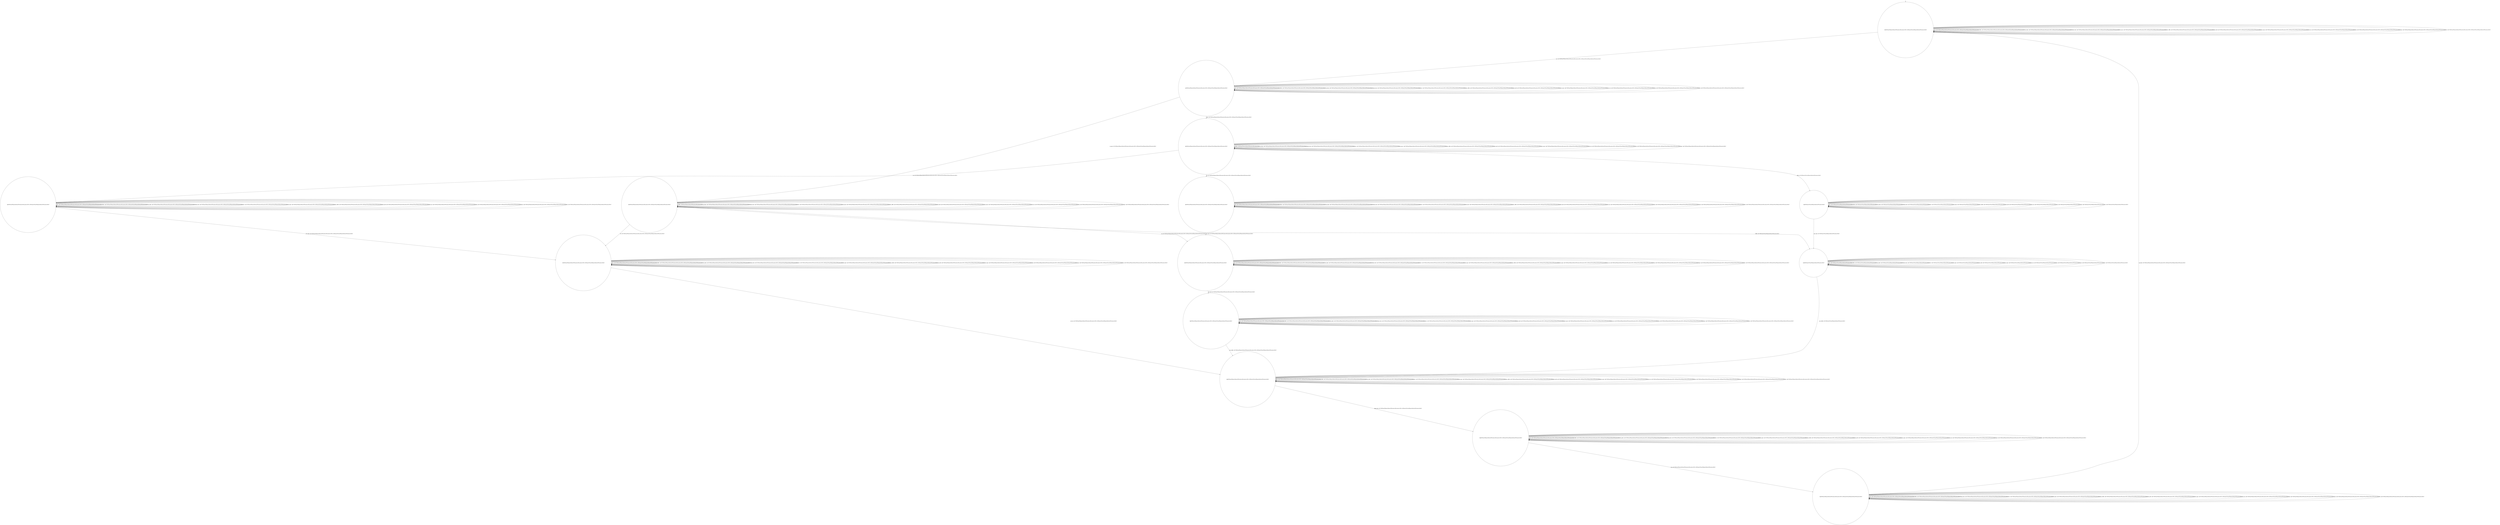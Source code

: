 digraph g {
	edge [lblstyle="above, sloped"];
	s0 [shape="circle" label="0@[((EUR and TEA and CAP and TON and not DOL and not COF) or (EUR and COF and TEA and CAP and TON and not DOL))]"];
	s1 [shape="circle" label="1@[((EUR and TEA and CAP and TON and not DOL and not COF) or (EUR and COF and TEA and CAP and TON and not DOL))]"];
	s2 [shape="circle" label="2@[((EUR and TEA and CAP and TON and not DOL and not COF) or (EUR and COF and TEA and CAP and TON and not DOL))]"];
	s3 [shape="circle" label="3@[((EUR and TEA and CAP and TON and not DOL and not COF) or (EUR and COF and TEA and CAP and TON and not DOL))]"];
	s4 [shape="circle" label="4@[((EUR and TEA and CAP and TON and not DOL and not COF) or (EUR and COF and TEA and CAP and TON and not DOL))]"];
	s5 [shape="circle" label="5@[((EUR and TEA and CAP and TON and not DOL and not COF) or (EUR and COF and TEA and CAP and TON and not DOL))]"];
	s6 [shape="circle" label="6@[((EUR and TEA and CAP and TON and not DOL and not COF) or (EUR and COF and TEA and CAP and TON and not DOL))]"];
	s7 [shape="circle" label="7@[((EUR and TEA and CAP and TON and not DOL and not COF) or (EUR and COF and TEA and CAP and TON and not DOL))]"];
	s8 [shape="circle" label="8@[((EUR and TEA and CAP and TON and not DOL and not COF) or (EUR and COF and TEA and CAP and TON and not DOL))]"];
	s9 [shape="circle" label="9@[((EUR and TEA and CAP and TON and not DOL and not COF) or (EUR and COF and TEA and CAP and TON and not DOL))]"];
	s10 [shape="circle" label="10@[((EUR and TEA and CAP and TON and not DOL and not COF) or (EUR and COF and TEA and CAP and TON and not DOL))]"];
	s11 [shape="circle" label="11@[((EUR and TEA and CAP and TON and not DOL and not COF) or (EUR and COF and TEA and CAP and TON and not DOL))]"];
	s12 [shape="circle" label="12@[((EUR and COF and TEA and CAP and TON and not DOL))]"];
	s13 [shape="circle" label="13@[((EUR and COF and TEA and CAP and TON and not DOL))]"];
	s0 -> s0 [label="cap / nok() [((EUR and TEA and CAP and TON and not DOL and not COF) or (EUR and COF and TEA and CAP and TON and not DOL))]"];
	s0 -> s0 [label="coffee / nok() [((EUR and TEA and CAP and TON and not DOL and not COF) or (EUR and COF and TEA and CAP and TON and not DOL))]"];
	s0 -> s0 [label="cup_taken / nok() [((EUR and TEA and CAP and TON and not DOL and not COF) or (EUR and COF and TEA and CAP and TON and not DOL))]"];
	s0 -> s0 [label="display_done / nok() [((EUR and TEA and CAP and TON and not DOL and not COF) or (EUR and COF and TEA and CAP and TON and not DOL))]"];
	s0 -> s1 [label="euro / ok() [((EUR and TEA and CAP and TON and not DOL and not COF) or (EUR and COF and TEA and CAP and TON and not DOL))]"];
	s0 -> s0 [label="no_sugar / nok() [((EUR and TEA and CAP and TON and not DOL and not COF) or (EUR and COF and TEA and CAP and TON and not DOL))]"];
	s0 -> s0 [label="pour_coffee / nok() [((EUR and TEA and CAP and TON and not DOL and not COF) or (EUR and COF and TEA and CAP and TON and not DOL))]"];
	s0 -> s0 [label="pour_milk / nok() [((EUR and TEA and CAP and TON and not DOL and not COF) or (EUR and COF and TEA and CAP and TON and not DOL))]"];
	s0 -> s0 [label="pour_sugar / nok() [((EUR and TEA and CAP and TON and not DOL and not COF) or (EUR and COF and TEA and CAP and TON and not DOL))]"];
	s0 -> s0 [label="pour_tea / nok() [((EUR and TEA and CAP and TON and not DOL and not COF) or (EUR and COF and TEA and CAP and TON and not DOL))]"];
	s0 -> s0 [label="ring / nok() [((EUR and TEA and CAP and TON and not DOL and not COF) or (EUR and COF and TEA and CAP and TON and not DOL))]"];
	s0 -> s0 [label="sugar / nok() [((EUR and TEA and CAP and TON and not DOL and not COF) or (EUR and COF and TEA and CAP and TON and not DOL))]"];
	s0 -> s0 [label="tea / nok() [((EUR and TEA and CAP and TON and not DOL and not COF) or (EUR and COF and TEA and CAP and TON and not DOL))]"];
	s1 -> s1 [label="cap / nok() [((EUR and TEA and CAP and TON and not DOL and not COF) or (EUR and COF and TEA and CAP and TON and not DOL))]"];
	s1 -> s1 [label="coffee / nok() [((EUR and TEA and CAP and TON and not DOL and not COF) or (EUR and COF and TEA and CAP and TON and not DOL))]"];
	s1 -> s1 [label="cup_taken / nok() [((EUR and TEA and CAP and TON and not DOL and not COF) or (EUR and COF and TEA and CAP and TON and not DOL))]"];
	s1 -> s1 [label="display_done / nok() [((EUR and TEA and CAP and TON and not DOL and not COF) or (EUR and COF and TEA and CAP and TON and not DOL))]"];
	s1 -> s1 [label="euro / nok() [((EUR and TEA and CAP and TON and not DOL and not COF) or (EUR and COF and TEA and CAP and TON and not DOL))]"];
	s1 -> s2 [label="no_sugar / ok() [((EUR and TEA and CAP and TON and not DOL and not COF) or (EUR and COF and TEA and CAP and TON and not DOL))]"];
	s1 -> s1 [label="pour_coffee / nok() [((EUR and TEA and CAP and TON and not DOL and not COF) or (EUR and COF and TEA and CAP and TON and not DOL))]"];
	s1 -> s1 [label="pour_milk / nok() [((EUR and TEA and CAP and TON and not DOL and not COF) or (EUR and COF and TEA and CAP and TON and not DOL))]"];
	s1 -> s1 [label="pour_sugar / nok() [((EUR and TEA and CAP and TON and not DOL and not COF) or (EUR and COF and TEA and CAP and TON and not DOL))]"];
	s1 -> s1 [label="pour_tea / nok() [((EUR and TEA and CAP and TON and not DOL and not COF) or (EUR and COF and TEA and CAP and TON and not DOL))]"];
	s1 -> s1 [label="ring / nok() [((EUR and TEA and CAP and TON and not DOL and not COF) or (EUR and COF and TEA and CAP and TON and not DOL))]"];
	s1 -> s3 [label="sugar / ok() [((EUR and TEA and CAP and TON and not DOL and not COF) or (EUR and COF and TEA and CAP and TON and not DOL))]"];
	s1 -> s1 [label="tea / nok() [((EUR and TEA and CAP and TON and not DOL and not COF) or (EUR and COF and TEA and CAP and TON and not DOL))]"];
	s2 -> s6 [label="cap / ok() [((EUR and TEA and CAP and TON and not DOL and not COF) or (EUR and COF and TEA and CAP and TON and not DOL))]"];
	s2 -> s13 [label="coffee / ok() [((EUR and COF and TEA and CAP and TON and not DOL))]"];
	s2 -> s2 [label="coffee / Ω [((EUR and TEA and CAP and TON and not DOL and not COF))]"];
	s2 -> s2 [label="cup_taken / nok() [((EUR and TEA and CAP and TON and not DOL and not COF) or (EUR and COF and TEA and CAP and TON and not DOL))]"];
	s2 -> s2 [label="display_done / nok() [((EUR and TEA and CAP and TON and not DOL and not COF) or (EUR and COF and TEA and CAP and TON and not DOL))]"];
	s2 -> s2 [label="euro / nok() [((EUR and TEA and CAP and TON and not DOL and not COF) or (EUR and COF and TEA and CAP and TON and not DOL))]"];
	s2 -> s2 [label="no_sugar / nok() [((EUR and TEA and CAP and TON and not DOL and not COF) or (EUR and COF and TEA and CAP and TON and not DOL))]"];
	s2 -> s2 [label="pour_coffee / nok() [((EUR and TEA and CAP and TON and not DOL and not COF) or (EUR and COF and TEA and CAP and TON and not DOL))]"];
	s2 -> s2 [label="pour_milk / nok() [((EUR and TEA and CAP and TON and not DOL and not COF) or (EUR and COF and TEA and CAP and TON and not DOL))]"];
	s2 -> s2 [label="pour_sugar / nok() [((EUR and TEA and CAP and TON and not DOL and not COF) or (EUR and COF and TEA and CAP and TON and not DOL))]"];
	s2 -> s2 [label="pour_tea / nok() [((EUR and TEA and CAP and TON and not DOL and not COF) or (EUR and COF and TEA and CAP and TON and not DOL))]"];
	s2 -> s2 [label="ring / nok() [((EUR and TEA and CAP and TON and not DOL and not COF) or (EUR and COF and TEA and CAP and TON and not DOL))]"];
	s2 -> s2 [label="sugar / void() [((EUR and TEA and CAP and TON and not DOL and not COF) or (EUR and COF and TEA and CAP and TON and not DOL))]"];
	s2 -> s7 [label="tea / ok() [((EUR and TEA and CAP and TON and not DOL and not COF) or (EUR and COF and TEA and CAP and TON and not DOL))]"];
	s3 -> s4 [label="cap / ok() [((EUR and TEA and CAP and TON and not DOL and not COF) or (EUR and COF and TEA and CAP and TON and not DOL))]"];
	s3 -> s12 [label="coffee / ok() [((EUR and COF and TEA and CAP and TON and not DOL))]"];
	s3 -> s3 [label="coffee / Ω [((EUR and TEA and CAP and TON and not DOL and not COF))]"];
	s3 -> s3 [label="cup_taken / nok() [((EUR and TEA and CAP and TON and not DOL and not COF) or (EUR and COF and TEA and CAP and TON and not DOL))]"];
	s3 -> s3 [label="display_done / nok() [((EUR and TEA and CAP and TON and not DOL and not COF) or (EUR and COF and TEA and CAP and TON and not DOL))]"];
	s3 -> s3 [label="euro / nok() [((EUR and TEA and CAP and TON and not DOL and not COF) or (EUR and COF and TEA and CAP and TON and not DOL))]"];
	s3 -> s3 [label="no_sugar / void() [((EUR and TEA and CAP and TON and not DOL and not COF) or (EUR and COF and TEA and CAP and TON and not DOL))]"];
	s3 -> s3 [label="pour_coffee / nok() [((EUR and TEA and CAP and TON and not DOL and not COF) or (EUR and COF and TEA and CAP and TON and not DOL))]"];
	s3 -> s3 [label="pour_milk / nok() [((EUR and TEA and CAP and TON and not DOL and not COF) or (EUR and COF and TEA and CAP and TON and not DOL))]"];
	s3 -> s3 [label="pour_sugar / nok() [((EUR and TEA and CAP and TON and not DOL and not COF) or (EUR and COF and TEA and CAP and TON and not DOL))]"];
	s3 -> s3 [label="pour_tea / nok() [((EUR and TEA and CAP and TON and not DOL and not COF) or (EUR and COF and TEA and CAP and TON and not DOL))]"];
	s3 -> s3 [label="ring / nok() [((EUR and TEA and CAP and TON and not DOL and not COF) or (EUR and COF and TEA and CAP and TON and not DOL))]"];
	s3 -> s3 [label="sugar / nok() [((EUR and TEA and CAP and TON and not DOL and not COF) or (EUR and COF and TEA and CAP and TON and not DOL))]"];
	s3 -> s5 [label="tea / ok() [((EUR and TEA and CAP and TON and not DOL and not COF) or (EUR and COF and TEA and CAP and TON and not DOL))]"];
	s4 -> s4 [label="cap / nok() [((EUR and TEA and CAP and TON and not DOL and not COF) or (EUR and COF and TEA and CAP and TON and not DOL))]"];
	s4 -> s4 [label="coffee / void() [((EUR and TEA and CAP and TON and not DOL and not COF) or (EUR and COF and TEA and CAP and TON and not DOL))]"];
	s4 -> s4 [label="cup_taken / nok() [((EUR and TEA and CAP and TON and not DOL and not COF) or (EUR and COF and TEA and CAP and TON and not DOL))]"];
	s4 -> s4 [label="display_done / nok() [((EUR and TEA and CAP and TON and not DOL and not COF) or (EUR and COF and TEA and CAP and TON and not DOL))]"];
	s4 -> s4 [label="euro / nok() [((EUR and TEA and CAP and TON and not DOL and not COF) or (EUR and COF and TEA and CAP and TON and not DOL))]"];
	s4 -> s4 [label="no_sugar / nok() [((EUR and TEA and CAP and TON and not DOL and not COF) or (EUR and COF and TEA and CAP and TON and not DOL))]"];
	s4 -> s4 [label="pour_coffee / nok() [((EUR and TEA and CAP and TON and not DOL and not COF) or (EUR and COF and TEA and CAP and TON and not DOL))]"];
	s4 -> s4 [label="pour_milk / nok() [((EUR and TEA and CAP and TON and not DOL and not COF) or (EUR and COF and TEA and CAP and TON and not DOL))]"];
	s4 -> s6 [label="pour_sugar / ok() [((EUR and TEA and CAP and TON and not DOL and not COF) or (EUR and COF and TEA and CAP and TON and not DOL))]"];
	s4 -> s4 [label="pour_tea / nok() [((EUR and TEA and CAP and TON and not DOL and not COF) or (EUR and COF and TEA and CAP and TON and not DOL))]"];
	s4 -> s4 [label="ring / nok() [((EUR and TEA and CAP and TON and not DOL and not COF) or (EUR and COF and TEA and CAP and TON and not DOL))]"];
	s4 -> s4 [label="sugar / nok() [((EUR and TEA and CAP and TON and not DOL and not COF) or (EUR and COF and TEA and CAP and TON and not DOL))]"];
	s4 -> s4 [label="tea / void() [((EUR and TEA and CAP and TON and not DOL and not COF) or (EUR and COF and TEA and CAP and TON and not DOL))]"];
	s5 -> s5 [label="cap / void() [((EUR and TEA and CAP and TON and not DOL and not COF) or (EUR and COF and TEA and CAP and TON and not DOL))]"];
	s5 -> s5 [label="coffee / void() [((EUR and TEA and CAP and TON and not DOL and not COF) or (EUR and COF and TEA and CAP and TON and not DOL))]"];
	s5 -> s5 [label="cup_taken / nok() [((EUR and TEA and CAP and TON and not DOL and not COF) or (EUR and COF and TEA and CAP and TON and not DOL))]"];
	s5 -> s5 [label="display_done / nok() [((EUR and TEA and CAP and TON and not DOL and not COF) or (EUR and COF and TEA and CAP and TON and not DOL))]"];
	s5 -> s5 [label="euro / nok() [((EUR and TEA and CAP and TON and not DOL and not COF) or (EUR and COF and TEA and CAP and TON and not DOL))]"];
	s5 -> s5 [label="no_sugar / nok() [((EUR and TEA and CAP and TON and not DOL and not COF) or (EUR and COF and TEA and CAP and TON and not DOL))]"];
	s5 -> s5 [label="pour_coffee / nok() [((EUR and TEA and CAP and TON and not DOL and not COF) or (EUR and COF and TEA and CAP and TON and not DOL))]"];
	s5 -> s5 [label="pour_milk / nok() [((EUR and TEA and CAP and TON and not DOL and not COF) or (EUR and COF and TEA and CAP and TON and not DOL))]"];
	s5 -> s7 [label="pour_sugar / ok() [((EUR and TEA and CAP and TON and not DOL and not COF) or (EUR and COF and TEA and CAP and TON and not DOL))]"];
	s5 -> s5 [label="pour_tea / nok() [((EUR and TEA and CAP and TON and not DOL and not COF) or (EUR and COF and TEA and CAP and TON and not DOL))]"];
	s5 -> s5 [label="ring / nok() [((EUR and TEA and CAP and TON and not DOL and not COF) or (EUR and COF and TEA and CAP and TON and not DOL))]"];
	s5 -> s5 [label="sugar / nok() [((EUR and TEA and CAP and TON and not DOL and not COF) or (EUR and COF and TEA and CAP and TON and not DOL))]"];
	s5 -> s5 [label="tea / nok() [((EUR and TEA and CAP and TON and not DOL and not COF) or (EUR and COF and TEA and CAP and TON and not DOL))]"];
	s6 -> s6 [label="cap / nok() [((EUR and TEA and CAP and TON and not DOL and not COF) or (EUR and COF and TEA and CAP and TON and not DOL))]"];
	s6 -> s6 [label="coffee / void() [((EUR and TEA and CAP and TON and not DOL and not COF) or (EUR and COF and TEA and CAP and TON and not DOL))]"];
	s6 -> s6 [label="cup_taken / nok() [((EUR and TEA and CAP and TON and not DOL and not COF) or (EUR and COF and TEA and CAP and TON and not DOL))]"];
	s6 -> s6 [label="display_done / nok() [((EUR and TEA and CAP and TON and not DOL and not COF) or (EUR and COF and TEA and CAP and TON and not DOL))]"];
	s6 -> s6 [label="euro / nok() [((EUR and TEA and CAP and TON and not DOL and not COF) or (EUR and COF and TEA and CAP and TON and not DOL))]"];
	s6 -> s6 [label="no_sugar / nok() [((EUR and TEA and CAP and TON and not DOL and not COF) or (EUR and COF and TEA and CAP and TON and not DOL))]"];
	s6 -> s6 [label="pour_coffee / nok() [((EUR and TEA and CAP and TON and not DOL and not COF) or (EUR and COF and TEA and CAP and TON and not DOL))]"];
	s6 -> s9 [label="pour_milk / ok() [((EUR and TEA and CAP and TON and not DOL and not COF) or (EUR and COF and TEA and CAP and TON and not DOL))]"];
	s6 -> s6 [label="pour_sugar / nok() [((EUR and TEA and CAP and TON and not DOL and not COF) or (EUR and COF and TEA and CAP and TON and not DOL))]"];
	s6 -> s6 [label="pour_tea / nok() [((EUR and TEA and CAP and TON and not DOL and not COF) or (EUR and COF and TEA and CAP and TON and not DOL))]"];
	s6 -> s6 [label="ring / nok() [((EUR and TEA and CAP and TON and not DOL and not COF) or (EUR and COF and TEA and CAP and TON and not DOL))]"];
	s6 -> s6 [label="sugar / nok() [((EUR and TEA and CAP and TON and not DOL and not COF) or (EUR and COF and TEA and CAP and TON and not DOL))]"];
	s6 -> s6 [label="tea / void() [((EUR and TEA and CAP and TON and not DOL and not COF) or (EUR and COF and TEA and CAP and TON and not DOL))]"];
	s7 -> s7 [label="cap / void() [((EUR and TEA and CAP and TON and not DOL and not COF) or (EUR and COF and TEA and CAP and TON and not DOL))]"];
	s7 -> s7 [label="coffee / void() [((EUR and TEA and CAP and TON and not DOL and not COF) or (EUR and COF and TEA and CAP and TON and not DOL))]"];
	s7 -> s7 [label="cup_taken / nok() [((EUR and TEA and CAP and TON and not DOL and not COF) or (EUR and COF and TEA and CAP and TON and not DOL))]"];
	s7 -> s7 [label="display_done / nok() [((EUR and TEA and CAP and TON and not DOL and not COF) or (EUR and COF and TEA and CAP and TON and not DOL))]"];
	s7 -> s7 [label="euro / nok() [((EUR and TEA and CAP and TON and not DOL and not COF) or (EUR and COF and TEA and CAP and TON and not DOL))]"];
	s7 -> s7 [label="no_sugar / nok() [((EUR and TEA and CAP and TON and not DOL and not COF) or (EUR and COF and TEA and CAP and TON and not DOL))]"];
	s7 -> s7 [label="pour_coffee / nok() [((EUR and TEA and CAP and TON and not DOL and not COF) or (EUR and COF and TEA and CAP and TON and not DOL))]"];
	s7 -> s7 [label="pour_milk / nok() [((EUR and TEA and CAP and TON and not DOL and not COF) or (EUR and COF and TEA and CAP and TON and not DOL))]"];
	s7 -> s7 [label="pour_sugar / nok() [((EUR and TEA and CAP and TON and not DOL and not COF) or (EUR and COF and TEA and CAP and TON and not DOL))]"];
	s7 -> s8 [label="pour_tea / ok() [((EUR and TEA and CAP and TON and not DOL and not COF) or (EUR and COF and TEA and CAP and TON and not DOL))]"];
	s7 -> s7 [label="ring / nok() [((EUR and TEA and CAP and TON and not DOL and not COF) or (EUR and COF and TEA and CAP and TON and not DOL))]"];
	s7 -> s7 [label="sugar / nok() [((EUR and TEA and CAP and TON and not DOL and not COF) or (EUR and COF and TEA and CAP and TON and not DOL))]"];
	s7 -> s7 [label="tea / nok() [((EUR and TEA and CAP and TON and not DOL and not COF) or (EUR and COF and TEA and CAP and TON and not DOL))]"];
	s8 -> s8 [label="cap / nok() [((EUR and TEA and CAP and TON and not DOL and not COF) or (EUR and COF and TEA and CAP and TON and not DOL))]"];
	s8 -> s8 [label="coffee / nok() [((EUR and TEA and CAP and TON and not DOL and not COF) or (EUR and COF and TEA and CAP and TON and not DOL))]"];
	s8 -> s8 [label="cup_taken / nok() [((EUR and TEA and CAP and TON and not DOL and not COF) or (EUR and COF and TEA and CAP and TON and not DOL))]"];
	s8 -> s10 [label="display_done / ok() [((EUR and TEA and CAP and TON and not DOL and not COF) or (EUR and COF and TEA and CAP and TON and not DOL))]"];
	s8 -> s8 [label="euro / nok() [((EUR and TEA and CAP and TON and not DOL and not COF) or (EUR and COF and TEA and CAP and TON and not DOL))]"];
	s8 -> s8 [label="no_sugar / nok() [((EUR and TEA and CAP and TON and not DOL and not COF) or (EUR and COF and TEA and CAP and TON and not DOL))]"];
	s8 -> s8 [label="pour_coffee / nok() [((EUR and TEA and CAP and TON and not DOL and not COF) or (EUR and COF and TEA and CAP and TON and not DOL))]"];
	s8 -> s8 [label="pour_milk / nok() [((EUR and TEA and CAP and TON and not DOL and not COF) or (EUR and COF and TEA and CAP and TON and not DOL))]"];
	s8 -> s8 [label="pour_sugar / nok() [((EUR and TEA and CAP and TON and not DOL and not COF) or (EUR and COF and TEA and CAP and TON and not DOL))]"];
	s8 -> s8 [label="pour_tea / nok() [((EUR and TEA and CAP and TON and not DOL and not COF) or (EUR and COF and TEA and CAP and TON and not DOL))]"];
	s8 -> s8 [label="ring / nok() [((EUR and TEA and CAP and TON and not DOL and not COF) or (EUR and COF and TEA and CAP and TON and not DOL))]"];
	s8 -> s8 [label="sugar / nok() [((EUR and TEA and CAP and TON and not DOL and not COF) or (EUR and COF and TEA and CAP and TON and not DOL))]"];
	s8 -> s8 [label="tea / nok() [((EUR and TEA and CAP and TON and not DOL and not COF) or (EUR and COF and TEA and CAP and TON and not DOL))]"];
	s9 -> s9 [label="cap / nok() [((EUR and TEA and CAP and TON and not DOL and not COF) or (EUR and COF and TEA and CAP and TON and not DOL))]"];
	s9 -> s9 [label="coffee / nok() [((EUR and TEA and CAP and TON and not DOL and not COF) or (EUR and COF and TEA and CAP and TON and not DOL))]"];
	s9 -> s9 [label="cup_taken / nok() [((EUR and TEA and CAP and TON and not DOL and not COF) or (EUR and COF and TEA and CAP and TON and not DOL))]"];
	s9 -> s9 [label="display_done / nok() [((EUR and TEA and CAP and TON and not DOL and not COF) or (EUR and COF and TEA and CAP and TON and not DOL))]"];
	s9 -> s9 [label="euro / nok() [((EUR and TEA and CAP and TON and not DOL and not COF) or (EUR and COF and TEA and CAP and TON and not DOL))]"];
	s9 -> s9 [label="no_sugar / nok() [((EUR and TEA and CAP and TON and not DOL and not COF) or (EUR and COF and TEA and CAP and TON and not DOL))]"];
	s9 -> s8 [label="pour_coffee / ok() [((EUR and TEA and CAP and TON and not DOL and not COF) or (EUR and COF and TEA and CAP and TON and not DOL))]"];
	s9 -> s9 [label="pour_milk / nok() [((EUR and TEA and CAP and TON and not DOL and not COF) or (EUR and COF and TEA and CAP and TON and not DOL))]"];
	s9 -> s9 [label="pour_sugar / nok() [((EUR and TEA and CAP and TON and not DOL and not COF) or (EUR and COF and TEA and CAP and TON and not DOL))]"];
	s9 -> s9 [label="pour_tea / nok() [((EUR and TEA and CAP and TON and not DOL and not COF) or (EUR and COF and TEA and CAP and TON and not DOL))]"];
	s9 -> s9 [label="ring / nok() [((EUR and TEA and CAP and TON and not DOL and not COF) or (EUR and COF and TEA and CAP and TON and not DOL))]"];
	s9 -> s9 [label="sugar / nok() [((EUR and TEA and CAP and TON and not DOL and not COF) or (EUR and COF and TEA and CAP and TON and not DOL))]"];
	s9 -> s9 [label="tea / nok() [((EUR and TEA and CAP and TON and not DOL and not COF) or (EUR and COF and TEA and CAP and TON and not DOL))]"];
	s10 -> s10 [label="cap / nok() [((EUR and TEA and CAP and TON and not DOL and not COF) or (EUR and COF and TEA and CAP and TON and not DOL))]"];
	s10 -> s10 [label="coffee / nok() [((EUR and TEA and CAP and TON and not DOL and not COF) or (EUR and COF and TEA and CAP and TON and not DOL))]"];
	s10 -> s10 [label="cup_taken / nok() [((EUR and TEA and CAP and TON and not DOL and not COF) or (EUR and COF and TEA and CAP and TON and not DOL))]"];
	s10 -> s10 [label="display_done / nok() [((EUR and TEA and CAP and TON and not DOL and not COF) or (EUR and COF and TEA and CAP and TON and not DOL))]"];
	s10 -> s10 [label="euro / nok() [((EUR and TEA and CAP and TON and not DOL and not COF) or (EUR and COF and TEA and CAP and TON and not DOL))]"];
	s10 -> s10 [label="no_sugar / nok() [((EUR and TEA and CAP and TON and not DOL and not COF) or (EUR and COF and TEA and CAP and TON and not DOL))]"];
	s10 -> s10 [label="pour_coffee / nok() [((EUR and TEA and CAP and TON and not DOL and not COF) or (EUR and COF and TEA and CAP and TON and not DOL))]"];
	s10 -> s10 [label="pour_milk / nok() [((EUR and TEA and CAP and TON and not DOL and not COF) or (EUR and COF and TEA and CAP and TON and not DOL))]"];
	s10 -> s10 [label="pour_sugar / nok() [((EUR and TEA and CAP and TON and not DOL and not COF) or (EUR and COF and TEA and CAP and TON and not DOL))]"];
	s10 -> s10 [label="pour_tea / nok() [((EUR and TEA and CAP and TON and not DOL and not COF) or (EUR and COF and TEA and CAP and TON and not DOL))]"];
	s10 -> s11 [label="ring / ok() [((EUR and TEA and CAP and TON and not DOL and not COF) or (EUR and COF and TEA and CAP and TON and not DOL))]"];
	s10 -> s10 [label="sugar / nok() [((EUR and TEA and CAP and TON and not DOL and not COF) or (EUR and COF and TEA and CAP and TON and not DOL))]"];
	s10 -> s10 [label="tea / nok() [((EUR and TEA and CAP and TON and not DOL and not COF) or (EUR and COF and TEA and CAP and TON and not DOL))]"];
	s11 -> s11 [label="cap / nok() [((EUR and TEA and CAP and TON and not DOL and not COF) or (EUR and COF and TEA and CAP and TON and not DOL))]"];
	s11 -> s11 [label="coffee / nok() [((EUR and TEA and CAP and TON and not DOL and not COF) or (EUR and COF and TEA and CAP and TON and not DOL))]"];
	s11 -> s0 [label="cup_taken / ok() [((EUR and TEA and CAP and TON and not DOL and not COF) or (EUR and COF and TEA and CAP and TON and not DOL))]"];
	s11 -> s11 [label="display_done / nok() [((EUR and TEA and CAP and TON and not DOL and not COF) or (EUR and COF and TEA and CAP and TON and not DOL))]"];
	s11 -> s11 [label="euro / nok() [((EUR and TEA and CAP and TON and not DOL and not COF) or (EUR and COF and TEA and CAP and TON and not DOL))]"];
	s11 -> s11 [label="no_sugar / nok() [((EUR and TEA and CAP and TON and not DOL and not COF) or (EUR and COF and TEA and CAP and TON and not DOL))]"];
	s11 -> s11 [label="pour_coffee / nok() [((EUR and TEA and CAP and TON and not DOL and not COF) or (EUR and COF and TEA and CAP and TON and not DOL))]"];
	s11 -> s11 [label="pour_milk / nok() [((EUR and TEA and CAP and TON and not DOL and not COF) or (EUR and COF and TEA and CAP and TON and not DOL))]"];
	s11 -> s11 [label="pour_sugar / nok() [((EUR and TEA and CAP and TON and not DOL and not COF) or (EUR and COF and TEA and CAP and TON and not DOL))]"];
	s11 -> s11 [label="pour_tea / nok() [((EUR and TEA and CAP and TON and not DOL and not COF) or (EUR and COF and TEA and CAP and TON and not DOL))]"];
	s11 -> s11 [label="ring / nok() [((EUR and TEA and CAP and TON and not DOL and not COF) or (EUR and COF and TEA and CAP and TON and not DOL))]"];
	s11 -> s11 [label="sugar / nok() [((EUR and TEA and CAP and TON and not DOL and not COF) or (EUR and COF and TEA and CAP and TON and not DOL))]"];
	s11 -> s11 [label="tea / nok() [((EUR and TEA and CAP and TON and not DOL and not COF) or (EUR and COF and TEA and CAP and TON and not DOL))]"];
	s12 -> s12 [label="cap / void() [((EUR and COF and TEA and CAP and TON and not DOL))]"];
	s12 -> s12 [label="coffee / nok() [((EUR and COF and TEA and CAP and TON and not DOL))]"];
	s12 -> s12 [label="cup_taken / nok() [((EUR and COF and TEA and CAP and TON and not DOL))]"];
	s12 -> s12 [label="display_done / nok() [((EUR and COF and TEA and CAP and TON and not DOL))]"];
	s12 -> s12 [label="euro / nok() [((EUR and COF and TEA and CAP and TON and not DOL))]"];
	s12 -> s12 [label="no_sugar / nok() [((EUR and COF and TEA and CAP and TON and not DOL))]"];
	s12 -> s12 [label="pour_coffee / nok() [((EUR and COF and TEA and CAP and TON and not DOL))]"];
	s12 -> s12 [label="pour_milk / nok() [((EUR and COF and TEA and CAP and TON and not DOL))]"];
	s12 -> s13 [label="pour_sugar / ok() [((EUR and COF and TEA and CAP and TON and not DOL))]"];
	s12 -> s12 [label="pour_tea / nok() [((EUR and COF and TEA and CAP and TON and not DOL))]"];
	s12 -> s12 [label="ring / nok() [((EUR and COF and TEA and CAP and TON and not DOL))]"];
	s12 -> s12 [label="sugar / nok() [((EUR and COF and TEA and CAP and TON and not DOL))]"];
	s12 -> s12 [label="tea / void() [((EUR and COF and TEA and CAP and TON and not DOL))]"];
	s13 -> s13 [label="cap / void() [((EUR and COF and TEA and CAP and TON and not DOL))]"];
	s13 -> s13 [label="coffee / nok() [((EUR and COF and TEA and CAP and TON and not DOL))]"];
	s13 -> s13 [label="cup_taken / nok() [((EUR and COF and TEA and CAP and TON and not DOL))]"];
	s13 -> s13 [label="display_done / nok() [((EUR and COF and TEA and CAP and TON and not DOL))]"];
	s13 -> s13 [label="euro / nok() [((EUR and COF and TEA and CAP and TON and not DOL))]"];
	s13 -> s13 [label="no_sugar / nok() [((EUR and COF and TEA and CAP and TON and not DOL))]"];
	s13 -> s8 [label="pour_coffee / ok() [((EUR and COF and TEA and CAP and TON and not DOL))]"];
	s13 -> s13 [label="pour_milk / nok() [((EUR and COF and TEA and CAP and TON and not DOL))]"];
	s13 -> s13 [label="pour_sugar / nok() [((EUR and COF and TEA and CAP and TON and not DOL))]"];
	s13 -> s13 [label="pour_tea / nok() [((EUR and COF and TEA and CAP and TON and not DOL))]"];
	s13 -> s13 [label="ring / nok() [((EUR and COF and TEA and CAP and TON and not DOL))]"];
	s13 -> s13 [label="sugar / nok() [((EUR and COF and TEA and CAP and TON and not DOL))]"];
	s13 -> s13 [label="tea / void() [((EUR and COF and TEA and CAP and TON and not DOL))]"];
	__start0 [label="" shape="none" width="0" height="0"];
	__start0 -> s0;
}